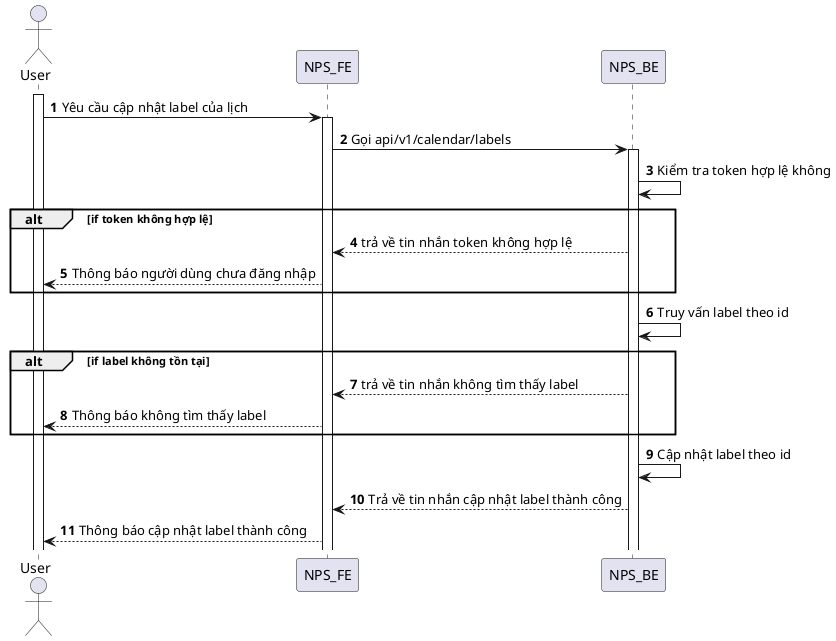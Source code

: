 @startuml
autonumber
actor User
activate User
User -> NPS_FE: Yêu cầu cập nhật label của lịch
activate NPS_FE
NPS_FE -> NPS_BE: Gọi api/v1/calendar/labels
activate NPS_BE
NPS_BE -> NPS_BE: Kiểm tra token hợp lệ không
alt if token không hợp lệ
NPS_BE --> NPS_FE: trả về tin nhắn token không hợp lệ
NPS_FE --> User: Thông báo người dùng chưa đăng nhập
end
NPS_BE -> NPS_BE: Truy vấn label theo id
alt if label không tồn tại
NPS_BE --> NPS_FE: trả về tin nhắn không tìm thấy label
NPS_FE --> User: Thông báo không tìm thấy label
end
NPS_BE -> NPS_BE: Cập nhật label theo id
NPS_BE --> NPS_FE: Trả về tin nhắn cập nhật label thành công
NPS_FE --> User: Thông báo cập nhật label thành công
@enduml